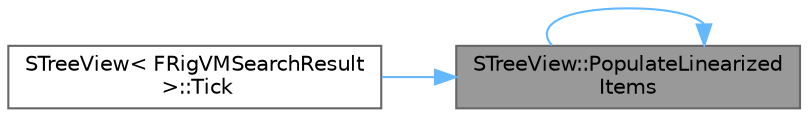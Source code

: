 digraph "STreeView::PopulateLinearizedItems"
{
 // INTERACTIVE_SVG=YES
 // LATEX_PDF_SIZE
  bgcolor="transparent";
  edge [fontname=Helvetica,fontsize=10,labelfontname=Helvetica,labelfontsize=10];
  node [fontname=Helvetica,fontsize=10,shape=box,height=0.2,width=0.4];
  rankdir="RL";
  Node1 [id="Node000001",label="STreeView::PopulateLinearized\lItems",height=0.2,width=0.4,color="gray40", fillcolor="grey60", style="filled", fontcolor="black",tooltip="Given: an array of items (ItemsSource) each of which potentially has a child."];
  Node1 -> Node1 [id="edge1_Node000001_Node000001",dir="back",color="steelblue1",style="solid",tooltip=" "];
  Node1 -> Node2 [id="edge2_Node000001_Node000002",dir="back",color="steelblue1",style="solid",tooltip=" "];
  Node2 [id="Node000002",label="STreeView\< FRigVMSearchResult\l \>::Tick",height=0.2,width=0.4,color="grey40", fillcolor="white", style="filled",URL="$de/d1d/classSTreeView.html#a6e6d2bdd795e94f4ba961946dfa6ee64",tooltip=" "];
}
